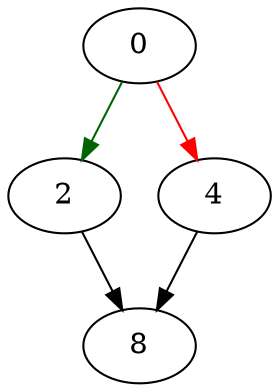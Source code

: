 strict digraph "can_write_any_file" {
	// Node definitions.
	0 [entry=true];
	2;
	4;
	8;

	// Edge definitions.
	0 -> 2 [
		color=darkgreen
		cond=true
	];
	0 -> 4 [
		color=red
		cond=false
	];
	2 -> 8;
	4 -> 8;
}